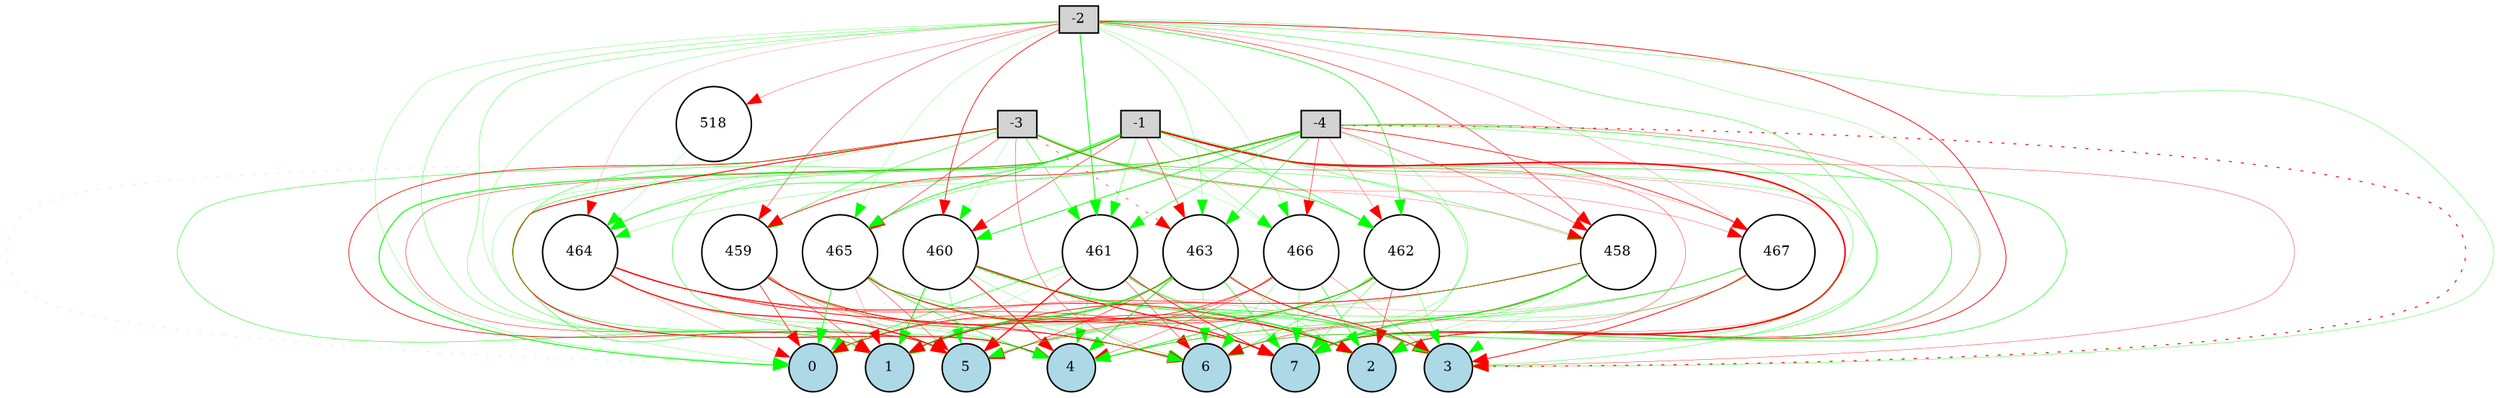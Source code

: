 digraph {
	node [fontsize=9 height=0.2 shape=circle width=0.2]
	-1 [fillcolor=lightgray shape=box style=filled]
	-2 [fillcolor=lightgray shape=box style=filled]
	-3 [fillcolor=lightgray shape=box style=filled]
	-4 [fillcolor=lightgray shape=box style=filled]
	0 [fillcolor=lightblue style=filled]
	1 [fillcolor=lightblue style=filled]
	2 [fillcolor=lightblue style=filled]
	3 [fillcolor=lightblue style=filled]
	4 [fillcolor=lightblue style=filled]
	5 [fillcolor=lightblue style=filled]
	6 [fillcolor=lightblue style=filled]
	7 [fillcolor=lightblue style=filled]
	518 [fillcolor=white style=filled]
	458 [fillcolor=white style=filled]
	459 [fillcolor=white style=filled]
	460 [fillcolor=white style=filled]
	461 [fillcolor=white style=filled]
	462 [fillcolor=white style=filled]
	463 [fillcolor=white style=filled]
	464 [fillcolor=white style=filled]
	465 [fillcolor=white style=filled]
	466 [fillcolor=white style=filled]
	467 [fillcolor=white style=filled]
	-1 -> 458 [color=green penwidth=0.26612726457588565 style=solid]
	-1 -> 459 [color=red penwidth=0.10538871455314043 style=solid]
	-1 -> 460 [color=red penwidth=0.33945099373115895 style=solid]
	-1 -> 461 [color=green penwidth=0.22856550140985185 style=solid]
	-1 -> 462 [color=green penwidth=0.36474471970679334 style=solid]
	-1 -> 463 [color=red penwidth=0.3339715029282956 style=solid]
	-1 -> 464 [color=green penwidth=0.37687318332399833 style=solid]
	-1 -> 465 [color=green penwidth=0.503111474278168 style=solid]
	-1 -> 466 [color=green penwidth=0.1873887973597134 style=solid]
	-1 -> 467 [color=red penwidth=0.12374206293664232 style=solid]
	-2 -> 458 [color=red penwidth=0.3363045096239037 style=solid]
	-2 -> 459 [color=red penwidth=0.28001861522146565 style=solid]
	-2 -> 460 [color=red penwidth=0.4587205371535412 style=solid]
	-2 -> 461 [color=green penwidth=0.5697287889456357 style=solid]
	-2 -> 462 [color=green penwidth=0.4081839418475188 style=solid]
	-2 -> 463 [color=green penwidth=0.18086207607976895 style=solid]
	-2 -> 464 [color=red penwidth=0.10972880639786481 style=solid]
	-2 -> 465 [color=green penwidth=0.12819311249523183 style=solid]
	-2 -> 466 [color=green penwidth=0.14521376314301931 style=solid]
	-2 -> 467 [color=red penwidth=0.1464015878239131 style=solid]
	-3 -> 458 [color=red penwidth=0.15090442277281668 style=solid]
	-3 -> 459 [color=green penwidth=0.30151263803530504 style=solid]
	-3 -> 460 [color=green penwidth=0.13179662715375787 style=solid]
	-3 -> 461 [color=green penwidth=0.3037284074287568 style=solid]
	-3 -> 462 [color=green penwidth=0.4444640947170275 style=solid]
	-3 -> 463 [color=red penwidth=0.35209216844720714 style=dotted]
	-3 -> 464 [color=green penwidth=0.15141001471047294 style=solid]
	-3 -> 465 [color=red penwidth=0.32936287282005594 style=solid]
	-3 -> 466 [color=green penwidth=0.11632981941400847 style=solid]
	-3 -> 467 [color=red penwidth=0.1811101616696106 style=solid]
	-4 -> 458 [color=red penwidth=0.27764487438134455 style=solid]
	-4 -> 459 [color=red penwidth=0.4274584219663764 style=solid]
	-4 -> 460 [color=green penwidth=0.5237263029095455 style=solid]
	-4 -> 461 [color=green penwidth=0.3221703747011022 style=solid]
	-4 -> 462 [color=red penwidth=0.18782753586797607 style=solid]
	-4 -> 463 [color=green penwidth=0.34595239707542136 style=solid]
	-4 -> 464 [color=green penwidth=0.17826989969113477 style=solid]
	-4 -> 465 [color=green penwidth=0.25595102318495966 style=solid]
	-4 -> 466 [color=red penwidth=0.30280449344400295 style=solid]
	-4 -> 467 [color=red penwidth=0.4468412950264271 style=solid]
	458 -> 0 [color=red penwidth=0.23450864460601914 style=solid]
	458 -> 1 [color=red penwidth=0.4465685627870173 style=solid]
	458 -> 2 [color=green penwidth=0.18314788060707954 style=solid]
	458 -> 3 [color=green penwidth=0.11506786593183199 style=solid]
	458 -> 4 [color=red penwidth=0.2135970372114514 style=solid]
	458 -> 5 [color=green penwidth=0.24982555371637508 style=solid]
	458 -> 6 [color=red penwidth=0.1916833835482239 style=solid]
	458 -> 7 [color=green penwidth=0.7240986301861626 style=solid]
	459 -> 0 [color=red penwidth=0.40879240101201963 style=solid]
	459 -> 1 [color=red penwidth=0.3207752164648199 style=solid]
	459 -> 2 [color=red penwidth=0.3841815744393222 style=solid]
	459 -> 3 [color=green penwidth=0.21878715296887546 style=solid]
	459 -> 4 [color=green penwidth=0.15962117353558958 style=solid]
	459 -> 5 [color=red penwidth=0.17039590254122466 style=solid]
	459 -> 6 [color=red penwidth=0.3144429128301861 style=solid]
	459 -> 7 [color=red penwidth=0.3999590680969518 style=solid]
	460 -> 0 [color=green penwidth=0.10481358342323314 style=dotted]
	460 -> 1 [color=green penwidth=0.6274807736276432 style=solid]
	460 -> 2 [color=green penwidth=0.47659914161791195 style=solid]
	460 -> 3 [color=green penwidth=0.42747169564171705 style=solid]
	460 -> 4 [color=red penwidth=0.5774148692700913 style=solid]
	460 -> 5 [color=green penwidth=0.22710542416158638 style=solid]
	460 -> 6 [color=green penwidth=0.17229498193002357 style=solid]
	460 -> 7 [color=red penwidth=0.6649158438922388 style=solid]
	461 -> 0 [color=green penwidth=0.36895755318906964 style=solid]
	461 -> 1 [color=green penwidth=0.1166779080575698 style=solid]
	461 -> 2 [color=green penwidth=0.375948948474068 style=solid]
	461 -> 3 [color=green penwidth=0.24671661487692575 style=solid]
	461 -> 4 [color=green penwidth=0.2516043637015317 style=solid]
	461 -> 5 [color=red penwidth=0.7443100470920792 style=solid]
	461 -> 6 [color=red penwidth=0.2903526729059313 style=solid]
	461 -> 7 [color=red penwidth=0.5108748975163884 style=solid]
	462 -> 0 [color=red penwidth=0.38660396473391145 style=solid]
	462 -> 1 [color=red penwidth=0.2662521527066182 style=solid]
	462 -> 2 [color=red penwidth=0.366566108926216 style=solid]
	462 -> 3 [color=green penwidth=0.20779592215584541 style=solid]
	462 -> 4 [color=green penwidth=0.5157217851715077 style=solid]
	462 -> 5 [color=green penwidth=0.14453996707989275 style=solid]
	462 -> 6 [color=green penwidth=0.31303430057719983 style=solid]
	462 -> 7 [color=green penwidth=0.27578016135463224 style=solid]
	463 -> 0 [color=green penwidth=0.2055211000087408 style=solid]
	463 -> 1 [color=green penwidth=0.8260016694591955 style=solid]
	463 -> 2 [color=green penwidth=0.22763307098528493 style=solid]
	463 -> 3 [color=red penwidth=0.6065228506477993 style=solid]
	463 -> 4 [color=green penwidth=0.5625692146983797 style=solid]
	463 -> 5 [color=red penwidth=0.3276341871134487 style=solid]
	463 -> 6 [color=green penwidth=0.2021843283171325 style=solid]
	463 -> 7 [color=green penwidth=0.38962020813186227 style=solid]
	464 -> 0 [color=red penwidth=0.1327688091545607 style=solid]
	464 -> 1 [color=red penwidth=0.13542743373192562 style=solid]
	464 -> 2 [color=red penwidth=0.42777391085150374 style=solid]
	464 -> 3 [color=red penwidth=0.12451385918626282 style=solid]
	464 -> 4 [color=green penwidth=0.21669452520947163 style=solid]
	464 -> 5 [color=red penwidth=0.6838930182410544 style=solid]
	464 -> 6 [color=red penwidth=0.5456168129151469 style=solid]
	464 -> 7 [color=red penwidth=0.33482706836268994 style=solid]
	465 -> 0 [color=green penwidth=0.48166850509534465 style=solid]
	465 -> 1 [color=red penwidth=0.1534993238575636 style=solid]
	465 -> 2 [color=red penwidth=0.4874188423323964 style=solid]
	465 -> 3 [color=green penwidth=0.22927761626599608 style=solid]
	465 -> 4 [color=green penwidth=0.4048002387676368 style=solid]
	465 -> 5 [color=red penwidth=0.2674241013365749 style=solid]
	465 -> 6 [color=green penwidth=0.3226453524740175 style=solid]
	465 -> 7 [color=red penwidth=0.33708672077941526 style=solid]
	466 -> 0 [color=red penwidth=0.17191752014088052 style=solid]
	466 -> 1 [color=red penwidth=0.32578839740890586 style=solid]
	466 -> 2 [color=green penwidth=0.39417185158561285 style=solid]
	466 -> 3 [color=red penwidth=0.19940441830356914 style=solid]
	466 -> 4 [color=red penwidth=0.23359213908703733 style=solid]
	466 -> 5 [color=red penwidth=0.28660732080109785 style=solid]
	466 -> 6 [color=green penwidth=0.18159441903910878 style=solid]
	466 -> 7 [color=green penwidth=0.2348698291795003 style=solid]
	467 -> 1 [color=red penwidth=0.11651921554846144 style=solid]
	467 -> 2 [color=green penwidth=0.1097435220870408 style=solid]
	467 -> 3 [color=red penwidth=0.5264215178140127 style=solid]
	467 -> 4 [color=green penwidth=0.29612670056488294 style=solid]
	467 -> 5 [color=green penwidth=0.24999088172408943 style=solid]
	467 -> 6 [color=red penwidth=0.16694932057379008 style=solid]
	467 -> 7 [color=green penwidth=0.11931467282096778 style=solid]
	-1 -> 0 [color=green penwidth=0.6222458179425213 style=solid]
	-1 -> 1 [color=red penwidth=0.2743966379542444 style=solid]
	-1 -> 2 [color=green penwidth=0.34223914018958035 style=solid]
	-1 -> 3 [color=red penwidth=0.21438601942195978 style=solid]
	-1 -> 4 [color=green penwidth=0.29400679358712395 style=solid]
	-1 -> 5 [color=green penwidth=0.27907520334619174 style=solid]
	-1 -> 6 [color=red penwidth=0.23898047735886505 style=solid]
	-1 -> 7 [color=red penwidth=1.008656249098516 style=solid]
	-2 -> 0 [color=green penwidth=0.1559012778250139 style=solid]
	-2 -> 1 [color=green penwidth=0.20453294704331976 style=solid]
	-2 -> 2 [color=red penwidth=0.49858480361548807 style=solid]
	-2 -> 3 [color=green penwidth=0.21043997985649682 style=solid]
	-2 -> 4 [color=green penwidth=0.15970783205440797 style=solid]
	-2 -> 5 [color=green penwidth=0.21170919532949228 style=solid]
	-2 -> 6 [color=green penwidth=0.2774279540271939 style=solid]
	-2 -> 7 [color=green penwidth=0.15875572728830728 style=solid]
	-3 -> 0 [color=green penwidth=0.10634149921443853 style=dotted]
	-3 -> 1 [color=green penwidth=0.29254517538046254 style=solid]
	-3 -> 2 [color=red penwidth=0.14910805536686453 style=solid]
	-3 -> 3 [color=green penwidth=0.2227784734118608 style=solid]
	-3 -> 4 [color=red penwidth=0.6154256761242662 style=solid]
	-3 -> 5 [color=red penwidth=0.4515836030799263 style=solid]
	-3 -> 6 [color=red penwidth=0.24176191911044595 style=solid]
	-3 -> 7 [color=green penwidth=0.24201725634332102 style=solid]
	-4 -> 0 [color=green penwidth=0.15151771356086835 style=solid]
	-4 -> 1 [color=green penwidth=0.3232572009015838 style=solid]
	-4 -> 2 [color=red penwidth=0.24086778818038734 style=solid]
	-4 -> 3 [color=red penwidth=0.6335640289222448 style=dotted]
	-4 -> 4 [color=green penwidth=0.17378797468524657 style=solid]
	-4 -> 6 [color=green penwidth=0.21986284509762855 style=solid]
	-4 -> 7 [color=green penwidth=0.38342272126080135 style=solid]
	-2 -> 518 [color=red penwidth=0.19300425428649498 style=solid]
	518 -> 464 [color=green penwidth=0.1338699277236866 style=solid]
}
